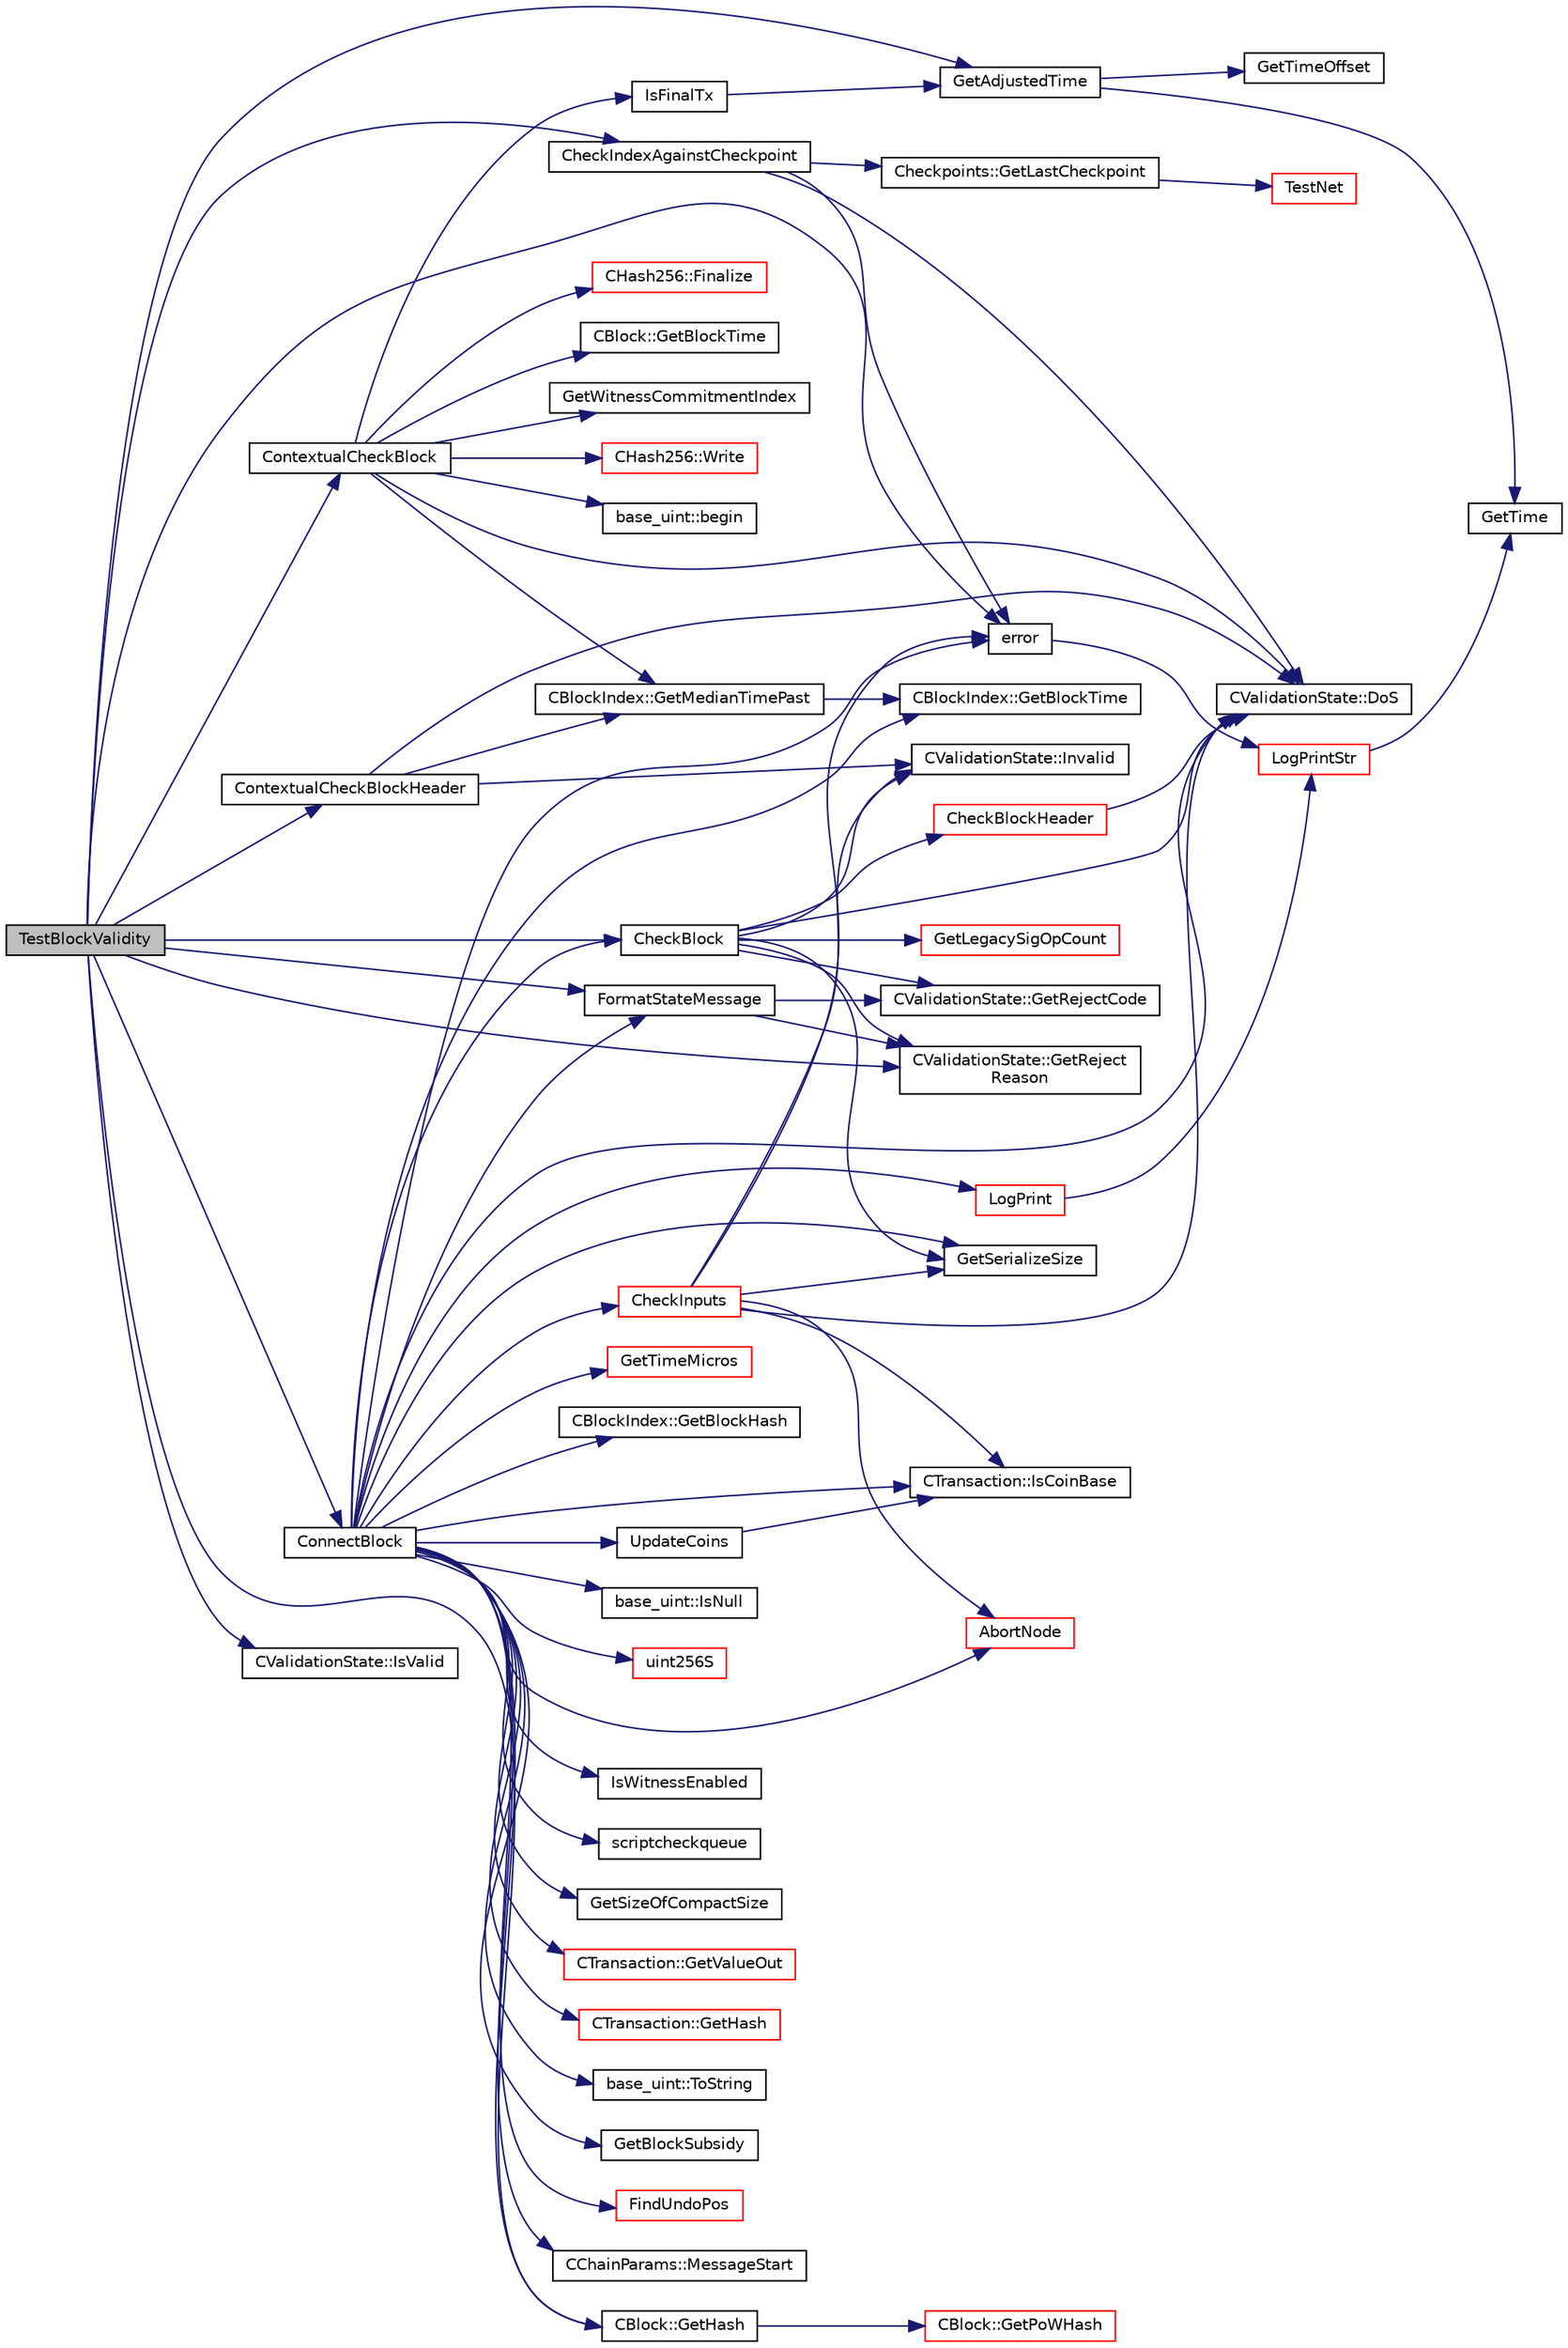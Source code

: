 digraph "TestBlockValidity"
{
  edge [fontname="Helvetica",fontsize="10",labelfontname="Helvetica",labelfontsize="10"];
  node [fontname="Helvetica",fontsize="10",shape=record];
  rankdir="LR";
  Node2891 [label="TestBlockValidity",height=0.2,width=0.4,color="black", fillcolor="grey75", style="filled", fontcolor="black"];
  Node2891 -> Node2892 [color="midnightblue",fontsize="10",style="solid",fontname="Helvetica"];
  Node2892 [label="CheckIndexAgainstCheckpoint",height=0.2,width=0.4,color="black", fillcolor="white", style="filled",URL="$dd/d7d/validation_8cpp.html#a854f4f2a8843d4ddd0b0824a003b2546"];
  Node2892 -> Node2893 [color="midnightblue",fontsize="10",style="solid",fontname="Helvetica"];
  Node2893 [label="Checkpoints::GetLastCheckpoint",height=0.2,width=0.4,color="black", fillcolor="white", style="filled",URL="$d5/d46/namespace_checkpoints.html#a772b1a560dac76775484b1d4a06e3d77"];
  Node2893 -> Node2894 [color="midnightblue",fontsize="10",style="solid",fontname="Helvetica"];
  Node2894 [label="TestNet",height=0.2,width=0.4,color="red", fillcolor="white", style="filled",URL="$d7/ddb/chainparams_8h.html#abc8c1af875107f5eac0f327bd3b8363d"];
  Node2892 -> Node2897 [color="midnightblue",fontsize="10",style="solid",fontname="Helvetica"];
  Node2897 [label="CValidationState::DoS",height=0.2,width=0.4,color="black", fillcolor="white", style="filled",URL="$d5/df6/class_c_validation_state.html#a3c6786d00da8d1c5df25b4c3876409e8"];
  Node2892 -> Node2898 [color="midnightblue",fontsize="10",style="solid",fontname="Helvetica"];
  Node2898 [label="error",height=0.2,width=0.4,color="black", fillcolor="white", style="filled",URL="$d8/d3c/util_8h.html#af8985880cf4ef26df0a5aa2ffcb76662"];
  Node2898 -> Node2899 [color="midnightblue",fontsize="10",style="solid",fontname="Helvetica"];
  Node2899 [label="LogPrintStr",height=0.2,width=0.4,color="red", fillcolor="white", style="filled",URL="$d8/d3c/util_8h.html#afd4c3002b2797c0560adddb6af3ca1da"];
  Node2899 -> Node2906 [color="midnightblue",fontsize="10",style="solid",fontname="Helvetica"];
  Node2906 [label="GetTime",height=0.2,width=0.4,color="black", fillcolor="white", style="filled",URL="$df/d2d/util_8cpp.html#a46fac5fba8ba905b5f9acb364f5d8c6f"];
  Node2891 -> Node2907 [color="midnightblue",fontsize="10",style="solid",fontname="Helvetica"];
  Node2907 [label="CBlock::GetHash",height=0.2,width=0.4,color="black", fillcolor="white", style="filled",URL="$d3/d51/class_c_block.html#a681acf1fa72ec2ed6c83ea5afc14e0f3"];
  Node2907 -> Node2908 [color="midnightblue",fontsize="10",style="solid",fontname="Helvetica"];
  Node2908 [label="CBlock::GetPoWHash",height=0.2,width=0.4,color="red", fillcolor="white", style="filled",URL="$d3/d51/class_c_block.html#af203beb528a62ec30b0453cf5d860044"];
  Node2891 -> Node2898 [color="midnightblue",fontsize="10",style="solid",fontname="Helvetica"];
  Node2891 -> Node2910 [color="midnightblue",fontsize="10",style="solid",fontname="Helvetica"];
  Node2910 [label="CValidationState::GetReject\lReason",height=0.2,width=0.4,color="black", fillcolor="white", style="filled",URL="$d5/df6/class_c_validation_state.html#a8fa9612cb40c3c8592f7cd29b5931ccd"];
  Node2891 -> Node2911 [color="midnightblue",fontsize="10",style="solid",fontname="Helvetica"];
  Node2911 [label="ContextualCheckBlockHeader",height=0.2,width=0.4,color="black", fillcolor="white", style="filled",URL="$dd/d7d/validation_8cpp.html#a6e862c7e805f1dc56a75c575ab65c516",tooltip="Context-dependent validity checks. "];
  Node2911 -> Node2897 [color="midnightblue",fontsize="10",style="solid",fontname="Helvetica"];
  Node2911 -> Node2912 [color="midnightblue",fontsize="10",style="solid",fontname="Helvetica"];
  Node2912 [label="CBlockIndex::GetMedianTimePast",height=0.2,width=0.4,color="black", fillcolor="white", style="filled",URL="$d3/dbd/class_c_block_index.html#aa9bd0ab02cf8b9c866618cee3a5a0583"];
  Node2912 -> Node2913 [color="midnightblue",fontsize="10",style="solid",fontname="Helvetica"];
  Node2913 [label="CBlockIndex::GetBlockTime",height=0.2,width=0.4,color="black", fillcolor="white", style="filled",URL="$d3/dbd/class_c_block_index.html#a9fe0d4463c07c466f66252e8eec25f5c"];
  Node2911 -> Node2914 [color="midnightblue",fontsize="10",style="solid",fontname="Helvetica"];
  Node2914 [label="CValidationState::Invalid",height=0.2,width=0.4,color="black", fillcolor="white", style="filled",URL="$d5/df6/class_c_validation_state.html#a88ff08b67f7f44bb3c7f7053bb1ee6fc"];
  Node2891 -> Node2915 [color="midnightblue",fontsize="10",style="solid",fontname="Helvetica"];
  Node2915 [label="GetAdjustedTime",height=0.2,width=0.4,color="black", fillcolor="white", style="filled",URL="$df/d2d/util_8cpp.html#a09f81b9c7650f898cf3cf305b87547e6"];
  Node2915 -> Node2906 [color="midnightblue",fontsize="10",style="solid",fontname="Helvetica"];
  Node2915 -> Node2916 [color="midnightblue",fontsize="10",style="solid",fontname="Helvetica"];
  Node2916 [label="GetTimeOffset",height=0.2,width=0.4,color="black", fillcolor="white", style="filled",URL="$df/d2d/util_8cpp.html#a50ca5344c75631267633f15cfe5e983e"];
  Node2891 -> Node2917 [color="midnightblue",fontsize="10",style="solid",fontname="Helvetica"];
  Node2917 [label="FormatStateMessage",height=0.2,width=0.4,color="black", fillcolor="white", style="filled",URL="$dd/d7d/validation_8cpp.html#a86ed1d2d0837b905d74c2e4192b6c06a",tooltip="Convert CValidationState to a human-readable message for logging. "];
  Node2917 -> Node2910 [color="midnightblue",fontsize="10",style="solid",fontname="Helvetica"];
  Node2917 -> Node2918 [color="midnightblue",fontsize="10",style="solid",fontname="Helvetica"];
  Node2918 [label="CValidationState::GetRejectCode",height=0.2,width=0.4,color="black", fillcolor="white", style="filled",URL="$d5/df6/class_c_validation_state.html#ad90959549444c9795484785d8af97850"];
  Node2891 -> Node2919 [color="midnightblue",fontsize="10",style="solid",fontname="Helvetica"];
  Node2919 [label="CheckBlock",height=0.2,width=0.4,color="black", fillcolor="white", style="filled",URL="$dd/d7d/validation_8cpp.html#abc9c65975a473d224b3b97b89d571942",tooltip="Functions for validating blocks and updating the block tree. "];
  Node2919 -> Node2920 [color="midnightblue",fontsize="10",style="solid",fontname="Helvetica"];
  Node2920 [label="CheckBlockHeader",height=0.2,width=0.4,color="red", fillcolor="white", style="filled",URL="$dd/d7d/validation_8cpp.html#ab7a9bd34b5fe878a3623ac1f04e1105c"];
  Node2920 -> Node2897 [color="midnightblue",fontsize="10",style="solid",fontname="Helvetica"];
  Node2919 -> Node2897 [color="midnightblue",fontsize="10",style="solid",fontname="Helvetica"];
  Node2919 -> Node2923 [color="midnightblue",fontsize="10",style="solid",fontname="Helvetica"];
  Node2923 [label="GetSerializeSize",height=0.2,width=0.4,color="black", fillcolor="white", style="filled",URL="$df/d9d/serialize_8h.html#a48239e478ae730373d1984fe304ca025"];
  Node2919 -> Node2914 [color="midnightblue",fontsize="10",style="solid",fontname="Helvetica"];
  Node2919 -> Node2918 [color="midnightblue",fontsize="10",style="solid",fontname="Helvetica"];
  Node2919 -> Node2910 [color="midnightblue",fontsize="10",style="solid",fontname="Helvetica"];
  Node2919 -> Node2924 [color="midnightblue",fontsize="10",style="solid",fontname="Helvetica"];
  Node2924 [label="GetLegacySigOpCount",height=0.2,width=0.4,color="red", fillcolor="white", style="filled",URL="$df/d0a/main_8cpp.html#ad2eaf4f8542c12ea9ee1183609cc6d1a",tooltip="Count ECDSA signature operations the old-fashioned (pre-0.6) way. "];
  Node2891 -> Node2926 [color="midnightblue",fontsize="10",style="solid",fontname="Helvetica"];
  Node2926 [label="ContextualCheckBlock",height=0.2,width=0.4,color="black", fillcolor="white", style="filled",URL="$dd/d7d/validation_8cpp.html#a3738f9e2128f53dff80e660afa21de3e"];
  Node2926 -> Node2912 [color="midnightblue",fontsize="10",style="solid",fontname="Helvetica"];
  Node2926 -> Node2927 [color="midnightblue",fontsize="10",style="solid",fontname="Helvetica"];
  Node2927 [label="CBlock::GetBlockTime",height=0.2,width=0.4,color="black", fillcolor="white", style="filled",URL="$d3/d51/class_c_block.html#a4fa8201373b08e0ee4b4c678b8f2c4aa"];
  Node2926 -> Node2928 [color="midnightblue",fontsize="10",style="solid",fontname="Helvetica"];
  Node2928 [label="IsFinalTx",height=0.2,width=0.4,color="black", fillcolor="white", style="filled",URL="$df/d0a/main_8cpp.html#adc332cd7ac94e639bb4239618341be19"];
  Node2928 -> Node2915 [color="midnightblue",fontsize="10",style="solid",fontname="Helvetica"];
  Node2926 -> Node2897 [color="midnightblue",fontsize="10",style="solid",fontname="Helvetica"];
  Node2926 -> Node2929 [color="midnightblue",fontsize="10",style="solid",fontname="Helvetica"];
  Node2929 [label="GetWitnessCommitmentIndex",height=0.2,width=0.4,color="black", fillcolor="white", style="filled",URL="$dd/d7d/validation_8cpp.html#aefbbe9094bd65ee8f223534a7dfe9987"];
  Node2926 -> Node2930 [color="midnightblue",fontsize="10",style="solid",fontname="Helvetica"];
  Node2930 [label="CHash256::Write",height=0.2,width=0.4,color="red", fillcolor="white", style="filled",URL="$d4/dec/class_c_hash256.html#a9cc25033c6435cb28e2e8e377c949a7a"];
  Node2926 -> Node2935 [color="midnightblue",fontsize="10",style="solid",fontname="Helvetica"];
  Node2935 [label="base_uint::begin",height=0.2,width=0.4,color="black", fillcolor="white", style="filled",URL="$da/df7/classbase__uint.html#aaa32054bf4e8fbb31d54a75f6065174d"];
  Node2926 -> Node2936 [color="midnightblue",fontsize="10",style="solid",fontname="Helvetica"];
  Node2936 [label="CHash256::Finalize",height=0.2,width=0.4,color="red", fillcolor="white", style="filled",URL="$d4/dec/class_c_hash256.html#aa8a70c1b7cf24ce7d00240a1131cf4e7"];
  Node2891 -> Node2945 [color="midnightblue",fontsize="10",style="solid",fontname="Helvetica"];
  Node2945 [label="ConnectBlock",height=0.2,width=0.4,color="black", fillcolor="white", style="filled",URL="$dd/d7d/validation_8cpp.html#afafbb35ee38b98e832fcb8b159942055",tooltip="Apply the effects of this block (with given index) on the UTXO set represented by coins..."];
  Node2945 -> Node2907 [color="midnightblue",fontsize="10",style="solid",fontname="Helvetica"];
  Node2945 -> Node2946 [color="midnightblue",fontsize="10",style="solid",fontname="Helvetica"];
  Node2946 [label="GetTimeMicros",height=0.2,width=0.4,color="red", fillcolor="white", style="filled",URL="$d8/d3c/util_8h.html#a0c5a06b50cd805b1923552114494c029"];
  Node2945 -> Node2919 [color="midnightblue",fontsize="10",style="solid",fontname="Helvetica"];
  Node2945 -> Node2898 [color="midnightblue",fontsize="10",style="solid",fontname="Helvetica"];
  Node2945 -> Node2917 [color="midnightblue",fontsize="10",style="solid",fontname="Helvetica"];
  Node2945 -> Node2948 [color="midnightblue",fontsize="10",style="solid",fontname="Helvetica"];
  Node2948 [label="CBlockIndex::GetBlockHash",height=0.2,width=0.4,color="black", fillcolor="white", style="filled",URL="$d3/dbd/class_c_block_index.html#a98490a2788c65cdd6ae9002b004dd74c"];
  Node2945 -> Node2949 [color="midnightblue",fontsize="10",style="solid",fontname="Helvetica"];
  Node2949 [label="base_uint::IsNull",height=0.2,width=0.4,color="black", fillcolor="white", style="filled",URL="$da/df7/classbase__uint.html#a5b67cea01e9219160fe251053adc7cc7"];
  Node2945 -> Node2950 [color="midnightblue",fontsize="10",style="solid",fontname="Helvetica"];
  Node2950 [label="LogPrint",height=0.2,width=0.4,color="red", fillcolor="white", style="filled",URL="$d8/d3c/util_8h.html#aab1f837a2366f424bdc996fdf6352171"];
  Node2950 -> Node2899 [color="midnightblue",fontsize="10",style="solid",fontname="Helvetica"];
  Node2945 -> Node2952 [color="midnightblue",fontsize="10",style="solid",fontname="Helvetica"];
  Node2952 [label="uint256S",height=0.2,width=0.4,color="red", fillcolor="white", style="filled",URL="$d5/d4d/uint256_8h.html#a52e679560cc1ebf68f878ed69e38f259"];
  Node2945 -> Node2897 [color="midnightblue",fontsize="10",style="solid",fontname="Helvetica"];
  Node2945 -> Node2913 [color="midnightblue",fontsize="10",style="solid",fontname="Helvetica"];
  Node2945 -> Node2954 [color="midnightblue",fontsize="10",style="solid",fontname="Helvetica"];
  Node2954 [label="IsWitnessEnabled",height=0.2,width=0.4,color="black", fillcolor="white", style="filled",URL="$dd/d7d/validation_8cpp.html#acb0226867d001d0edd267f2e4842bace",tooltip="Check whether witness commitments are required for block. "];
  Node2945 -> Node2955 [color="midnightblue",fontsize="10",style="solid",fontname="Helvetica"];
  Node2955 [label="scriptcheckqueue",height=0.2,width=0.4,color="black", fillcolor="white", style="filled",URL="$dd/d7d/validation_8cpp.html#ac47eb46cbbda9face9391b58edd4bd8b"];
  Node2945 -> Node2956 [color="midnightblue",fontsize="10",style="solid",fontname="Helvetica"];
  Node2956 [label="GetSizeOfCompactSize",height=0.2,width=0.4,color="black", fillcolor="white", style="filled",URL="$df/d9d/serialize_8h.html#a404beecbf8d7aec8d2cdac3cbb71e808"];
  Node2945 -> Node2957 [color="midnightblue",fontsize="10",style="solid",fontname="Helvetica"];
  Node2957 [label="CTransaction::IsCoinBase",height=0.2,width=0.4,color="black", fillcolor="white", style="filled",URL="$df/d43/class_c_transaction.html#a96256e8ac1bf79ad9c057e48c41132dd"];
  Node2945 -> Node2958 [color="midnightblue",fontsize="10",style="solid",fontname="Helvetica"];
  Node2958 [label="CTransaction::GetValueOut",height=0.2,width=0.4,color="red", fillcolor="white", style="filled",URL="$df/d43/class_c_transaction.html#a9ce7d94c68adb37627d82669b83a7c59",tooltip="Amount of ions spent by this transaction. "];
  Node2945 -> Node2960 [color="midnightblue",fontsize="10",style="solid",fontname="Helvetica"];
  Node2960 [label="CheckInputs",height=0.2,width=0.4,color="red", fillcolor="white", style="filled",URL="$dd/d7d/validation_8cpp.html#a48897c72856156ef5606fc27fe1954f3",tooltip="Check whether all inputs of this transaction are valid (no double spends, scripts & sigs..."];
  Node2960 -> Node2957 [color="midnightblue",fontsize="10",style="solid",fontname="Helvetica"];
  Node2960 -> Node2914 [color="midnightblue",fontsize="10",style="solid",fontname="Helvetica"];
  Node2960 -> Node2897 [color="midnightblue",fontsize="10",style="solid",fontname="Helvetica"];
  Node2960 -> Node2898 [color="midnightblue",fontsize="10",style="solid",fontname="Helvetica"];
  Node2960 -> Node2923 [color="midnightblue",fontsize="10",style="solid",fontname="Helvetica"];
  Node2960 -> Node3016 [color="midnightblue",fontsize="10",style="solid",fontname="Helvetica"];
  Node3016 [label="AbortNode",height=0.2,width=0.4,color="red", fillcolor="white", style="filled",URL="$df/d0a/main_8cpp.html#a183c4f45aed59599d1875a80d0cf58ca",tooltip="Abort with a message. "];
  Node2945 -> Node3020 [color="midnightblue",fontsize="10",style="solid",fontname="Helvetica"];
  Node3020 [label="CTransaction::GetHash",height=0.2,width=0.4,color="red", fillcolor="white", style="filled",URL="$df/d43/class_c_transaction.html#a0b46d80e82ca324e82c2ce3fc1492bfa"];
  Node2945 -> Node3023 [color="midnightblue",fontsize="10",style="solid",fontname="Helvetica"];
  Node3023 [label="base_uint::ToString",height=0.2,width=0.4,color="black", fillcolor="white", style="filled",URL="$da/df7/classbase__uint.html#acccba4d9d51a0c36261718ca0cbb293b"];
  Node2945 -> Node3058 [color="midnightblue",fontsize="10",style="solid",fontname="Helvetica"];
  Node3058 [label="UpdateCoins",height=0.2,width=0.4,color="black", fillcolor="white", style="filled",URL="$dd/d7d/validation_8cpp.html#a76ffac026788c8c1e6d55fb1beae0962"];
  Node3058 -> Node2957 [color="midnightblue",fontsize="10",style="solid",fontname="Helvetica"];
  Node2945 -> Node2923 [color="midnightblue",fontsize="10",style="solid",fontname="Helvetica"];
  Node2945 -> Node3059 [color="midnightblue",fontsize="10",style="solid",fontname="Helvetica"];
  Node3059 [label="GetBlockSubsidy",height=0.2,width=0.4,color="black", fillcolor="white", style="filled",URL="$dd/d7d/validation_8cpp.html#a3e7cb06e156ad8400b9214479e946187"];
  Node2945 -> Node3034 [color="midnightblue",fontsize="10",style="solid",fontname="Helvetica"];
  Node3034 [label="FindUndoPos",height=0.2,width=0.4,color="red", fillcolor="white", style="filled",URL="$dd/d7d/validation_8cpp.html#ab1c7792582deab20a888c67e4fcd8754"];
  Node2945 -> Node3060 [color="midnightblue",fontsize="10",style="solid",fontname="Helvetica"];
  Node3060 [label="CChainParams::MessageStart",height=0.2,width=0.4,color="black", fillcolor="white", style="filled",URL="$d1/d4f/class_c_chain_params.html#accc01cc5a34b449c3370f46a5b4c5190"];
  Node2945 -> Node3016 [color="midnightblue",fontsize="10",style="solid",fontname="Helvetica"];
  Node2891 -> Node3061 [color="midnightblue",fontsize="10",style="solid",fontname="Helvetica"];
  Node3061 [label="CValidationState::IsValid",height=0.2,width=0.4,color="black", fillcolor="white", style="filled",URL="$d5/df6/class_c_validation_state.html#a7dc31c88ba63ad17a954f247d21b550c"];
}
